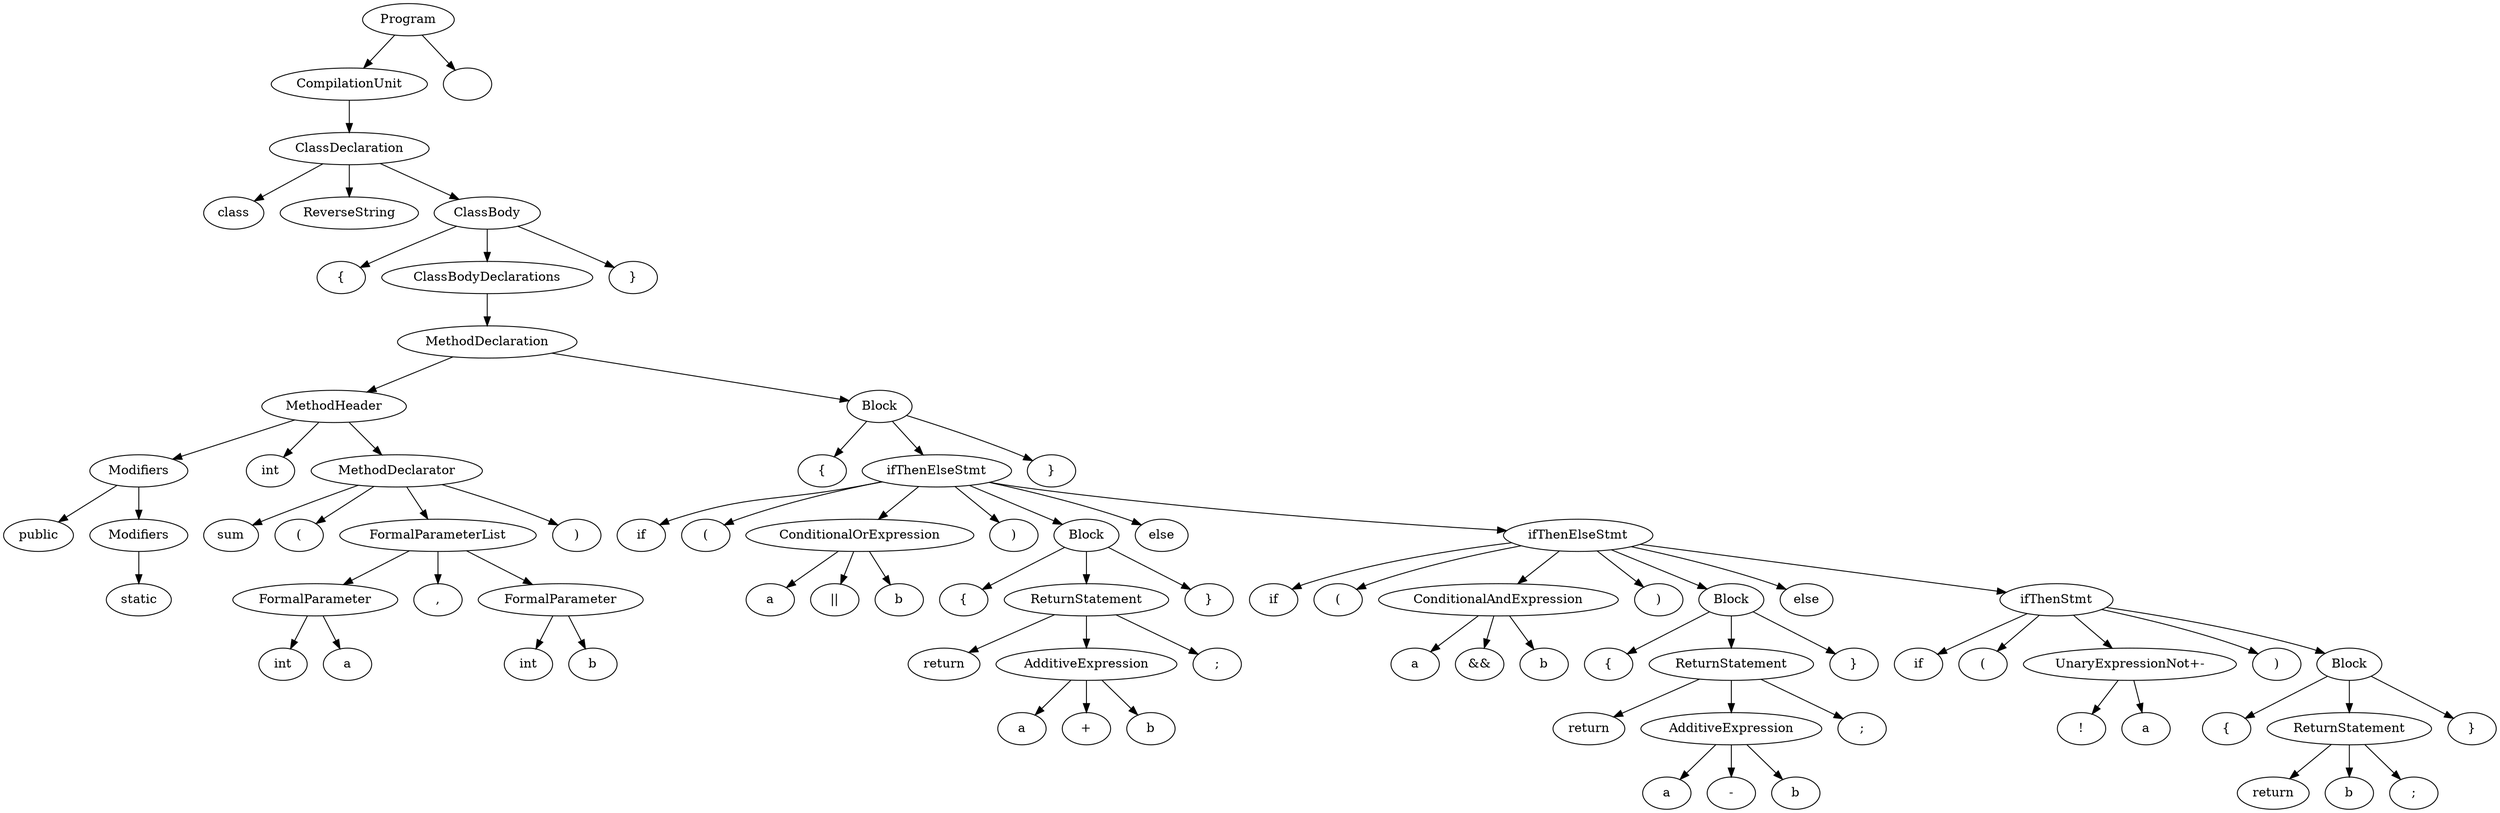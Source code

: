 digraph G {
n1 [label="class"]
n2 [label="ReverseString"]
n3 [label="{"]
n4 [label="public"]
n5 [label="static"]
n6 [label="Modifiers"]
n6->n5;
n7 [label="Modifiers"]
n7->n6;
n7->n4;
n8 [label="int"]
n9 [label="sum"]
n10 [label="("]
n11 [label="int"]
n12 [label="a"]
n13 [label="FormalParameter"]
n13->n12;
n13->n11;
n14 [label=","]
n15 [label="int"]
n16 [label="b"]
n17 [label="FormalParameter"]
n17->n16;
n17->n15;
n18 [label="FormalParameterList"]
n18->n17;
n18->n14;
n18->n13;
n19 [label=")"]
n20 [label="MethodDeclarator"]
n20->n19;
n20->n18;
n20->n10;
n20->n9;
n21 [label="MethodHeader"]
n21->n20;
n21->n8;
n21->n7;
n22 [label="{"]
n23 [label="if"]
n24 [label="("]
n25 [label="a"]
n26 [label="||"]
n27 [label="b"]
n28 [label="ConditionalOrExpression"]
n28->n27;
n28->n26;
n28->n25;
n29 [label=")"]
n30 [label="{"]
n31 [label="return"]
n32 [label="a"]
n33 [label="+"]
n34 [label="b"]
n35 [label="AdditiveExpression"]
n35->n34;
n35->n33;
n35->n32;
n36 [label=";"]
n37 [label="ReturnStatement"]
n37->n36;
n37->n35;
n37->n31;
n38 [label="}"]
n39 [label="Block"]
n39->n38;
n39->n37;
n39->n30;
n40 [label="else"]
n41 [label="if"]
n42 [label="("]
n43 [label="a"]
n44 [label="&&"]
n45 [label="b"]
n46 [label="ConditionalAndExpression"]
n46->n45;
n46->n44;
n46->n43;
n47 [label=")"]
n48 [label="{"]
n49 [label="return"]
n50 [label="a"]
n51 [label="-"]
n52 [label="b"]
n53 [label="AdditiveExpression"]
n53->n52;
n53->n51;
n53->n50;
n54 [label=";"]
n55 [label="ReturnStatement"]
n55->n54;
n55->n53;
n55->n49;
n56 [label="}"]
n57 [label="Block"]
n57->n56;
n57->n55;
n57->n48;
n58 [label="else"]
n59 [label="if"]
n60 [label="("]
n61 [label="!"]
n62 [label="a"]
n63 [label="UnaryExpressionNot+-"]
n63->n62;
n63->n61;
n64 [label=")"]
n65 [label="{"]
n66 [label="return"]
n67 [label="b"]
n68 [label=";"]
n69 [label="ReturnStatement"]
n69->n68;
n69->n67;
n69->n66;
n70 [label="}"]
n71 [label="Block"]
n71->n70;
n71->n69;
n71->n65;
n72 [label="ifThenStmt"]
n72->n71;
n72->n64;
n72->n63;
n72->n60;
n72->n59;
n73 [label="ifThenElseStmt"]
n73->n72;
n73->n58;
n73->n57;
n73->n47;
n73->n46;
n73->n42;
n73->n41;
n74 [label="ifThenElseStmt"]
n74->n73;
n74->n40;
n74->n39;
n74->n29;
n74->n28;
n74->n24;
n74->n23;
n75 [label="}"]
n76 [label="Block"]
n76->n75;
n76->n74;
n76->n22;
n77 [label="MethodDeclaration"]
n77->n76;
n77->n21;
n78 [label="ClassBodyDeclarations"]
n78->n77;
n79 [label="}"]
n80 [label="ClassBody"]
n80->n79;
n80->n78;
n80->n3;
n81 [label="ClassDeclaration"]
n81->n80;
n81->n2;
n81->n1;
n82 [label="CompilationUnit"]
n82->n81;
n83 [label="Program"]
n83->n84;
n83->n82;
n84 [label=""]
}
